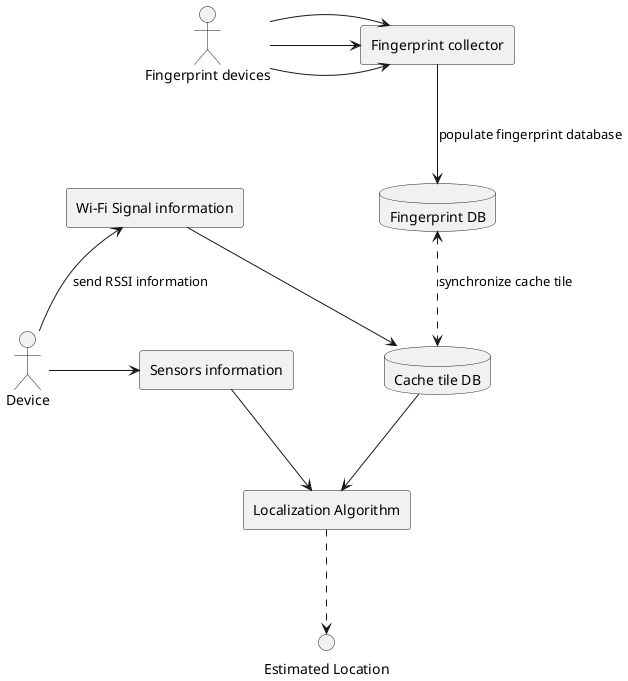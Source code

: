 @startuml fingerprint-schema
top to bottom direction
skinparam nodesep 90
skinparam ranksep 80
skinparam componentStyle rectangle

component "Fingerprint collector" as collector

database "Fingerprint DB" as fdb
database "Cache tile DB" as cache_tile

component "Wi-Fi Signal information" as wifi_signal
component "Sensors information" as sensors_information
component "Localization Algorithm" as localization_algorithm

interface "Estimated Location" as estimated_location

actor "Device" as device
actor "Fingerprint devices" as fingerprint_device

fingerprint_device -> collector
fingerprint_device -> collector
fingerprint_device -> collector

collector --> fdb : populate fingerprint database
fdb <.down.> cache_tile : synchronize cache tile

device -up-> wifi_signal : send RSSI information
device -right-> sensors_information
wifi_signal -right-> cache_tile
sensors_information -down-> localization_algorithm

cache_tile -down-> localization_algorithm
localization_algorithm ..> estimated_location

@enduml